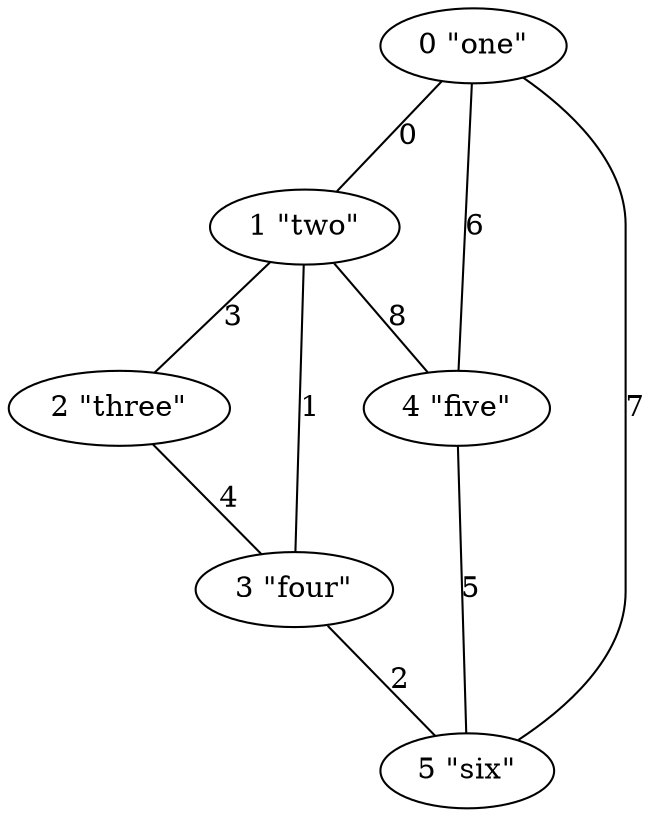 graph G {
    0 [label="0 \"one\""];
    1 [label="1 \"two\""];
    2 [label="2 \"three\""];
    3 [label="3 \"four\""];
    4 [label="4 \"five\""];
    5 [label="5 \"six\""];
    0--1[label="0"];
    1--3[label="1"];
    3--5[label="2"];
    1--2[label="3"];
    2--3[label="4"];
    4--5[label="5"];
    0--4[label="6"];
    0--5[label="7"];
    1--4[label="8"];
}
